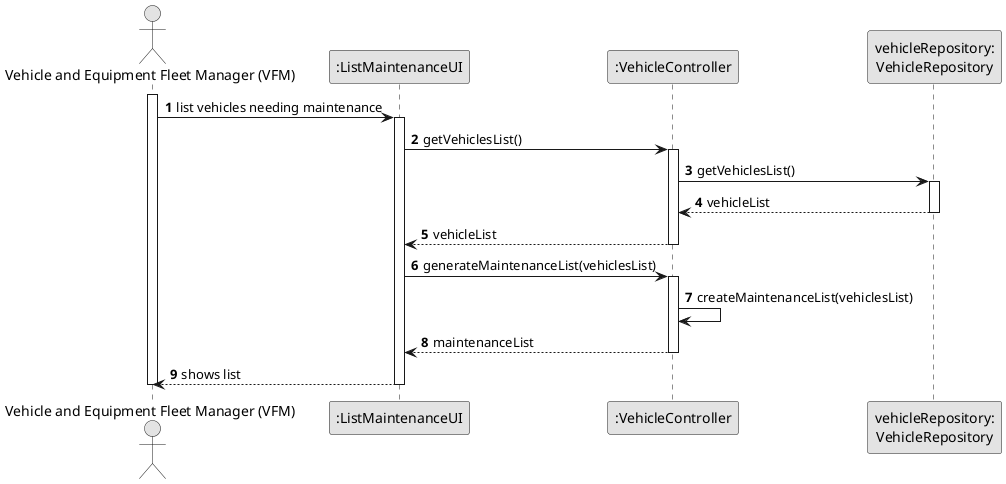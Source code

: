 @startuml
skinparam monochrome true
skinparam packageStyle rectangle
skinparam shadowing false

autonumber

'hide footbox
actor "Vehicle and Equipment Fleet Manager (VFM)" as VFM
participant ":ListMaintenanceUI" as UI
participant ":VehicleController" as CTRL
participant "vehicleRepository:\nVehicleRepository" as VehicleRepository


activate VFM

    VFM -> UI :list vehicles needing maintenance
    activate UI



        UI -> CTRL : getVehiclesList()
        activate CTRL

            CTRL -> VehicleRepository : getVehiclesList()
            activate VehicleRepository

                VehicleRepository --> CTRL : vehicleList
            deactivate VehicleRepository

            CTRL --> UI : vehicleList
        deactivate CTRL


        UI -> CTRL : generateMaintenanceList(vehiclesList)
        activate CTRL

            CTRL -> CTRL : createMaintenanceList(vehiclesList)


            CTRL --> UI : maintenanceList
        deactivate CTRL

        UI --> VFM : shows list
    deactivate UI

deactivate VFM

@enduml